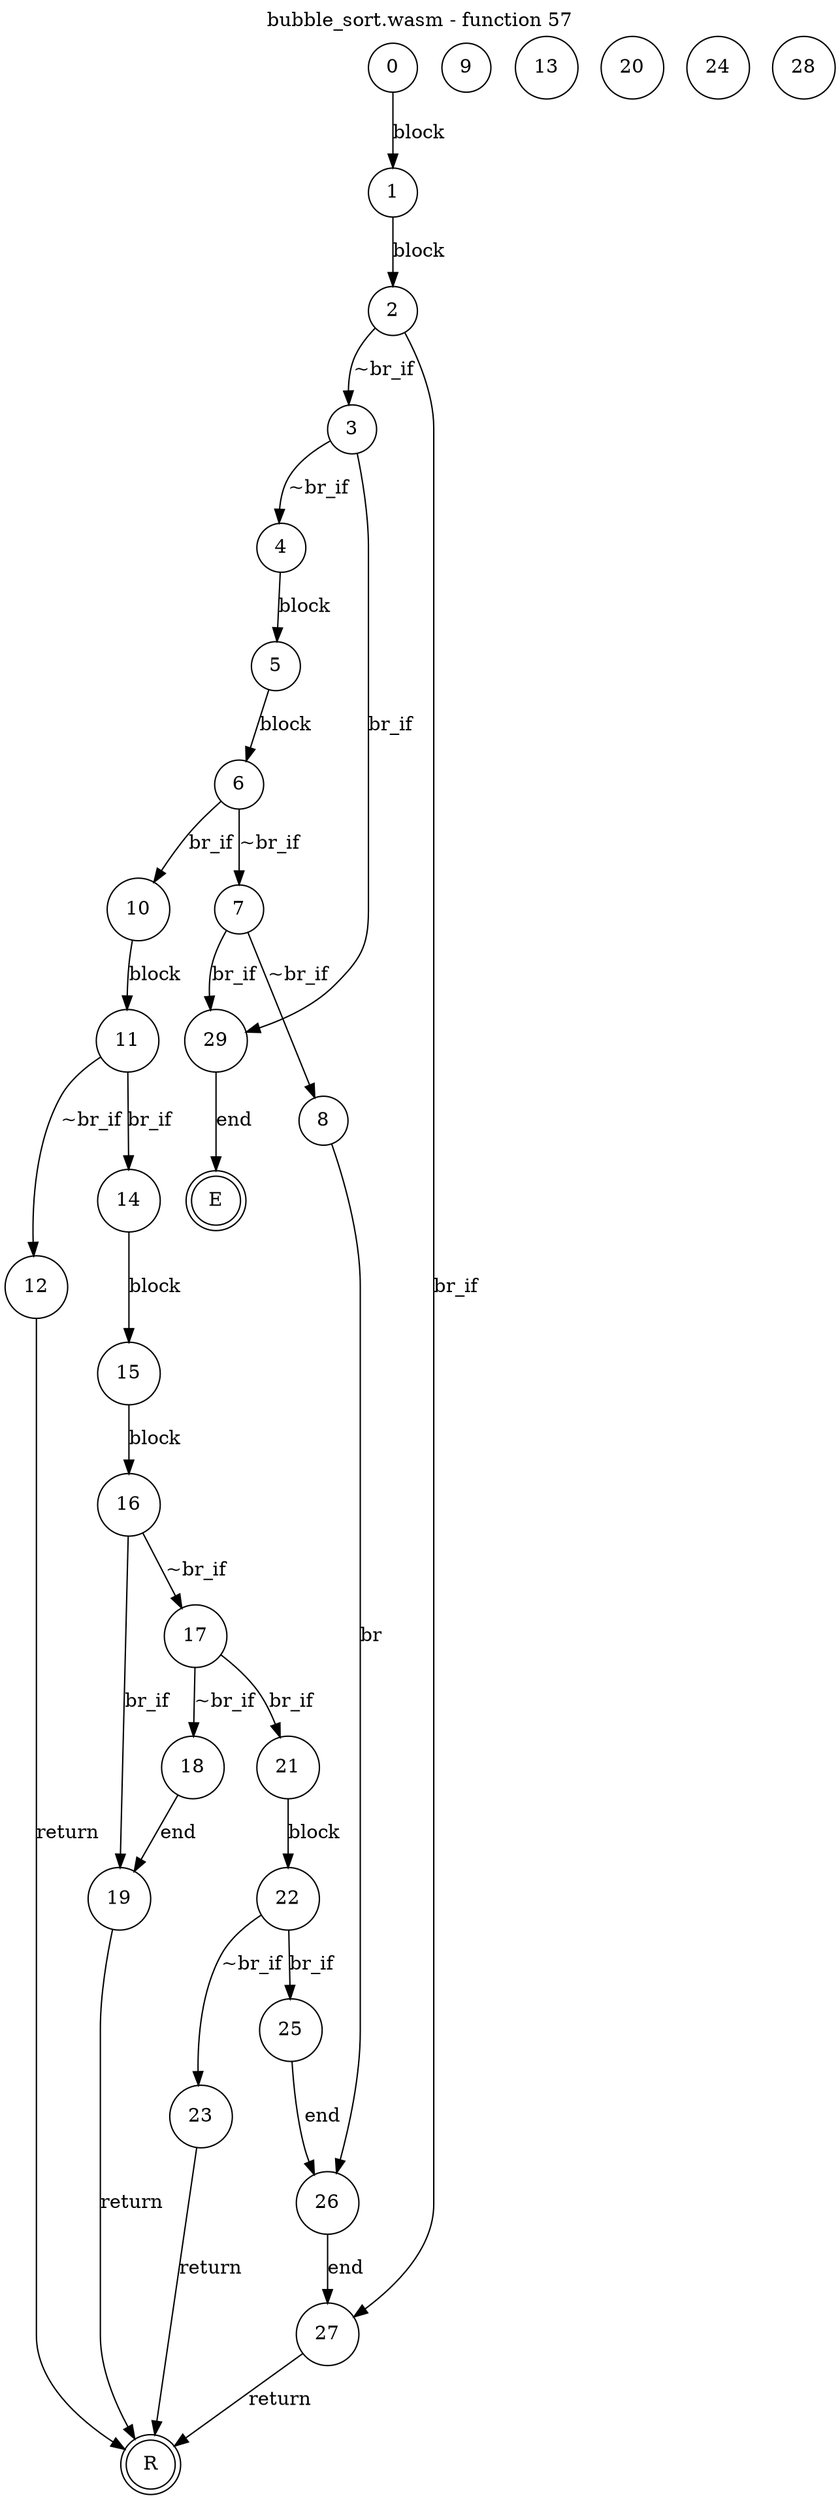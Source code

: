 digraph finite_state_machine {
    label = "bubble_sort.wasm - function 57"
    labelloc =  t
    labelfontsize = 16
    labelfontcolor = black
    labelfontname = "Helvetica"
    node [shape = doublecircle]; E R ;
node [shape=circle, fontcolor=black, style="", label="0"]0
node [shape=circle, fontcolor=black, style="", label="1"]1
node [shape=circle, fontcolor=black, style="", label="2"]2
node [shape=circle, fontcolor=black, style="", label="3"]3
node [shape=circle, fontcolor=black, style="", label="4"]4
node [shape=circle, fontcolor=black, style="", label="5"]5
node [shape=circle, fontcolor=black, style="", label="6"]6
node [shape=circle, fontcolor=black, style="", label="7"]7
node [shape=circle, fontcolor=black, style="", label="8"]8
node [shape=circle, fontcolor=black, style="", label="9"]9
node [shape=circle, fontcolor=black, style="", label="10"]10
node [shape=circle, fontcolor=black, style="", label="11"]11
node [shape=circle, fontcolor=black, style="", label="12"]12
node [shape=circle, fontcolor=black, style="", label="13"]13
node [shape=circle, fontcolor=black, style="", label="14"]14
node [shape=circle, fontcolor=black, style="", label="15"]15
node [shape=circle, fontcolor=black, style="", label="16"]16
node [shape=circle, fontcolor=black, style="", label="17"]17
node [shape=circle, fontcolor=black, style="", label="18"]18
node [shape=circle, fontcolor=black, style="", label="19"]19
node [shape=circle, fontcolor=black, style="", label="20"]20
node [shape=circle, fontcolor=black, style="", label="21"]21
node [shape=circle, fontcolor=black, style="", label="22"]22
node [shape=circle, fontcolor=black, style="", label="23"]23
node [shape=circle, fontcolor=black, style="", label="24"]24
node [shape=circle, fontcolor=black, style="", label="25"]25
node [shape=circle, fontcolor=black, style="", label="26"]26
node [shape=circle, fontcolor=black, style="", label="27"]27
node [shape=circle, fontcolor=black, style="", label="28"]28
node [shape=circle, fontcolor=black, style="", label="29"]29
node [shape=circle, fontcolor=black, style="", label="E"]E
node [shape=circle, fontcolor=black, style="", label="R"]R
    0 -> 1[label="block"];
    1 -> 2[label="block"];
    2 -> 3[label="~br_if"];
    2 -> 27[label="br_if"];
    3 -> 4[label="~br_if"];
    3 -> 29[label="br_if"];
    4 -> 5[label="block"];
    5 -> 6[label="block"];
    6 -> 7[label="~br_if"];
    6 -> 10[label="br_if"];
    7 -> 8[label="~br_if"];
    7 -> 29[label="br_if"];
    8 -> 26[label="br"];
    10 -> 11[label="block"];
    11 -> 12[label="~br_if"];
    11 -> 14[label="br_if"];
    12 -> R[label="return"];
    14 -> 15[label="block"];
    15 -> 16[label="block"];
    16 -> 17[label="~br_if"];
    16 -> 19[label="br_if"];
    17 -> 18[label="~br_if"];
    17 -> 21[label="br_if"];
    18 -> 19[label="end"];
    19 -> R[label="return"];
    21 -> 22[label="block"];
    22 -> 23[label="~br_if"];
    22 -> 25[label="br_if"];
    23 -> R[label="return"];
    25 -> 26[label="end"];
    26 -> 27[label="end"];
    27 -> R[label="return"];
    29 -> E[label="end"];
}
